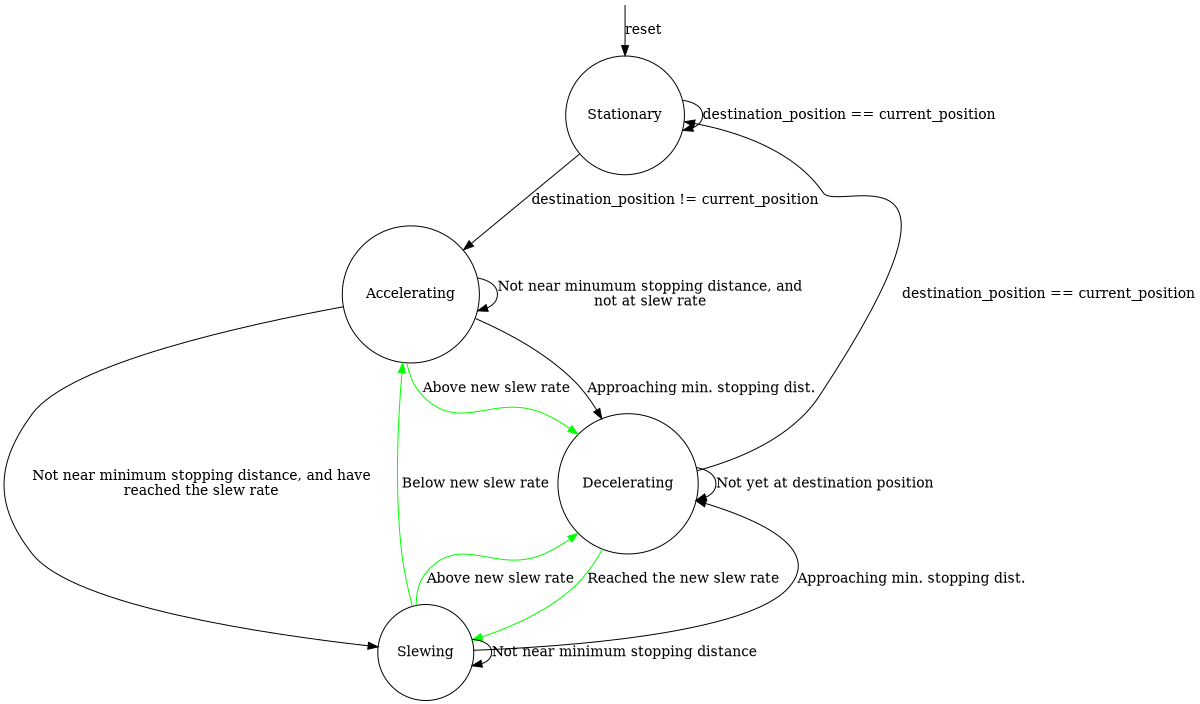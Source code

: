 digraph motor {
// rankdir=LR;
size="8,5";
overlap=false;
// node [shape = doublecircle];
node [shape = circle];
begin [label= "", shape=none,height=.0,width=.0];
begin -> Stationary [label = "reset"];
Stationary -> Stationary [label="destination_position == current_position"];
Stationary -> Accelerating [label="destination_position != current_position"];
Accelerating -> Accelerating [label = "Not near minumum stopping distance, and
not at slew rate"];
Accelerating -> Decelerating [label="Approaching min. stopping dist."];
Accelerating -> Slewing [label="Not near minimum stopping distance, and have
reached the slew rate"];
Slewing -> Slewing [label="Not near minimum stopping distance"];
Slewing -> Decelerating [label = "Approaching min. stopping dist."];
Decelerating -> Decelerating [label="Not yet at destination position"];
Decelerating -> Stationary [label="destination_position == current_position"];
Accelerating -> Decelerating [label="Above new slew rate" color=green];
Slewing -> Accelerating [label="Below new slew rate" color=green];
Slewing -> Decelerating [label="Above new slew rate" color=green];
Decelerating -> Slewing [label="Reached the new slew rate" color=green];

}
